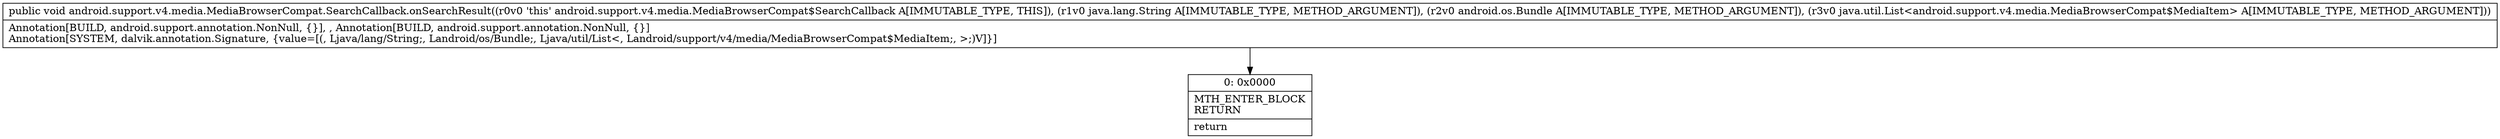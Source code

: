 digraph "CFG forandroid.support.v4.media.MediaBrowserCompat.SearchCallback.onSearchResult(Ljava\/lang\/String;Landroid\/os\/Bundle;Ljava\/util\/List;)V" {
Node_0 [shape=record,label="{0\:\ 0x0000|MTH_ENTER_BLOCK\lRETURN\l|return\l}"];
MethodNode[shape=record,label="{public void android.support.v4.media.MediaBrowserCompat.SearchCallback.onSearchResult((r0v0 'this' android.support.v4.media.MediaBrowserCompat$SearchCallback A[IMMUTABLE_TYPE, THIS]), (r1v0 java.lang.String A[IMMUTABLE_TYPE, METHOD_ARGUMENT]), (r2v0 android.os.Bundle A[IMMUTABLE_TYPE, METHOD_ARGUMENT]), (r3v0 java.util.List\<android.support.v4.media.MediaBrowserCompat$MediaItem\> A[IMMUTABLE_TYPE, METHOD_ARGUMENT]))  | Annotation[BUILD, android.support.annotation.NonNull, \{\}], , Annotation[BUILD, android.support.annotation.NonNull, \{\}]\lAnnotation[SYSTEM, dalvik.annotation.Signature, \{value=[(, Ljava\/lang\/String;, Landroid\/os\/Bundle;, Ljava\/util\/List\<, Landroid\/support\/v4\/media\/MediaBrowserCompat$MediaItem;, \>;)V]\}]\l}"];
MethodNode -> Node_0;
}

